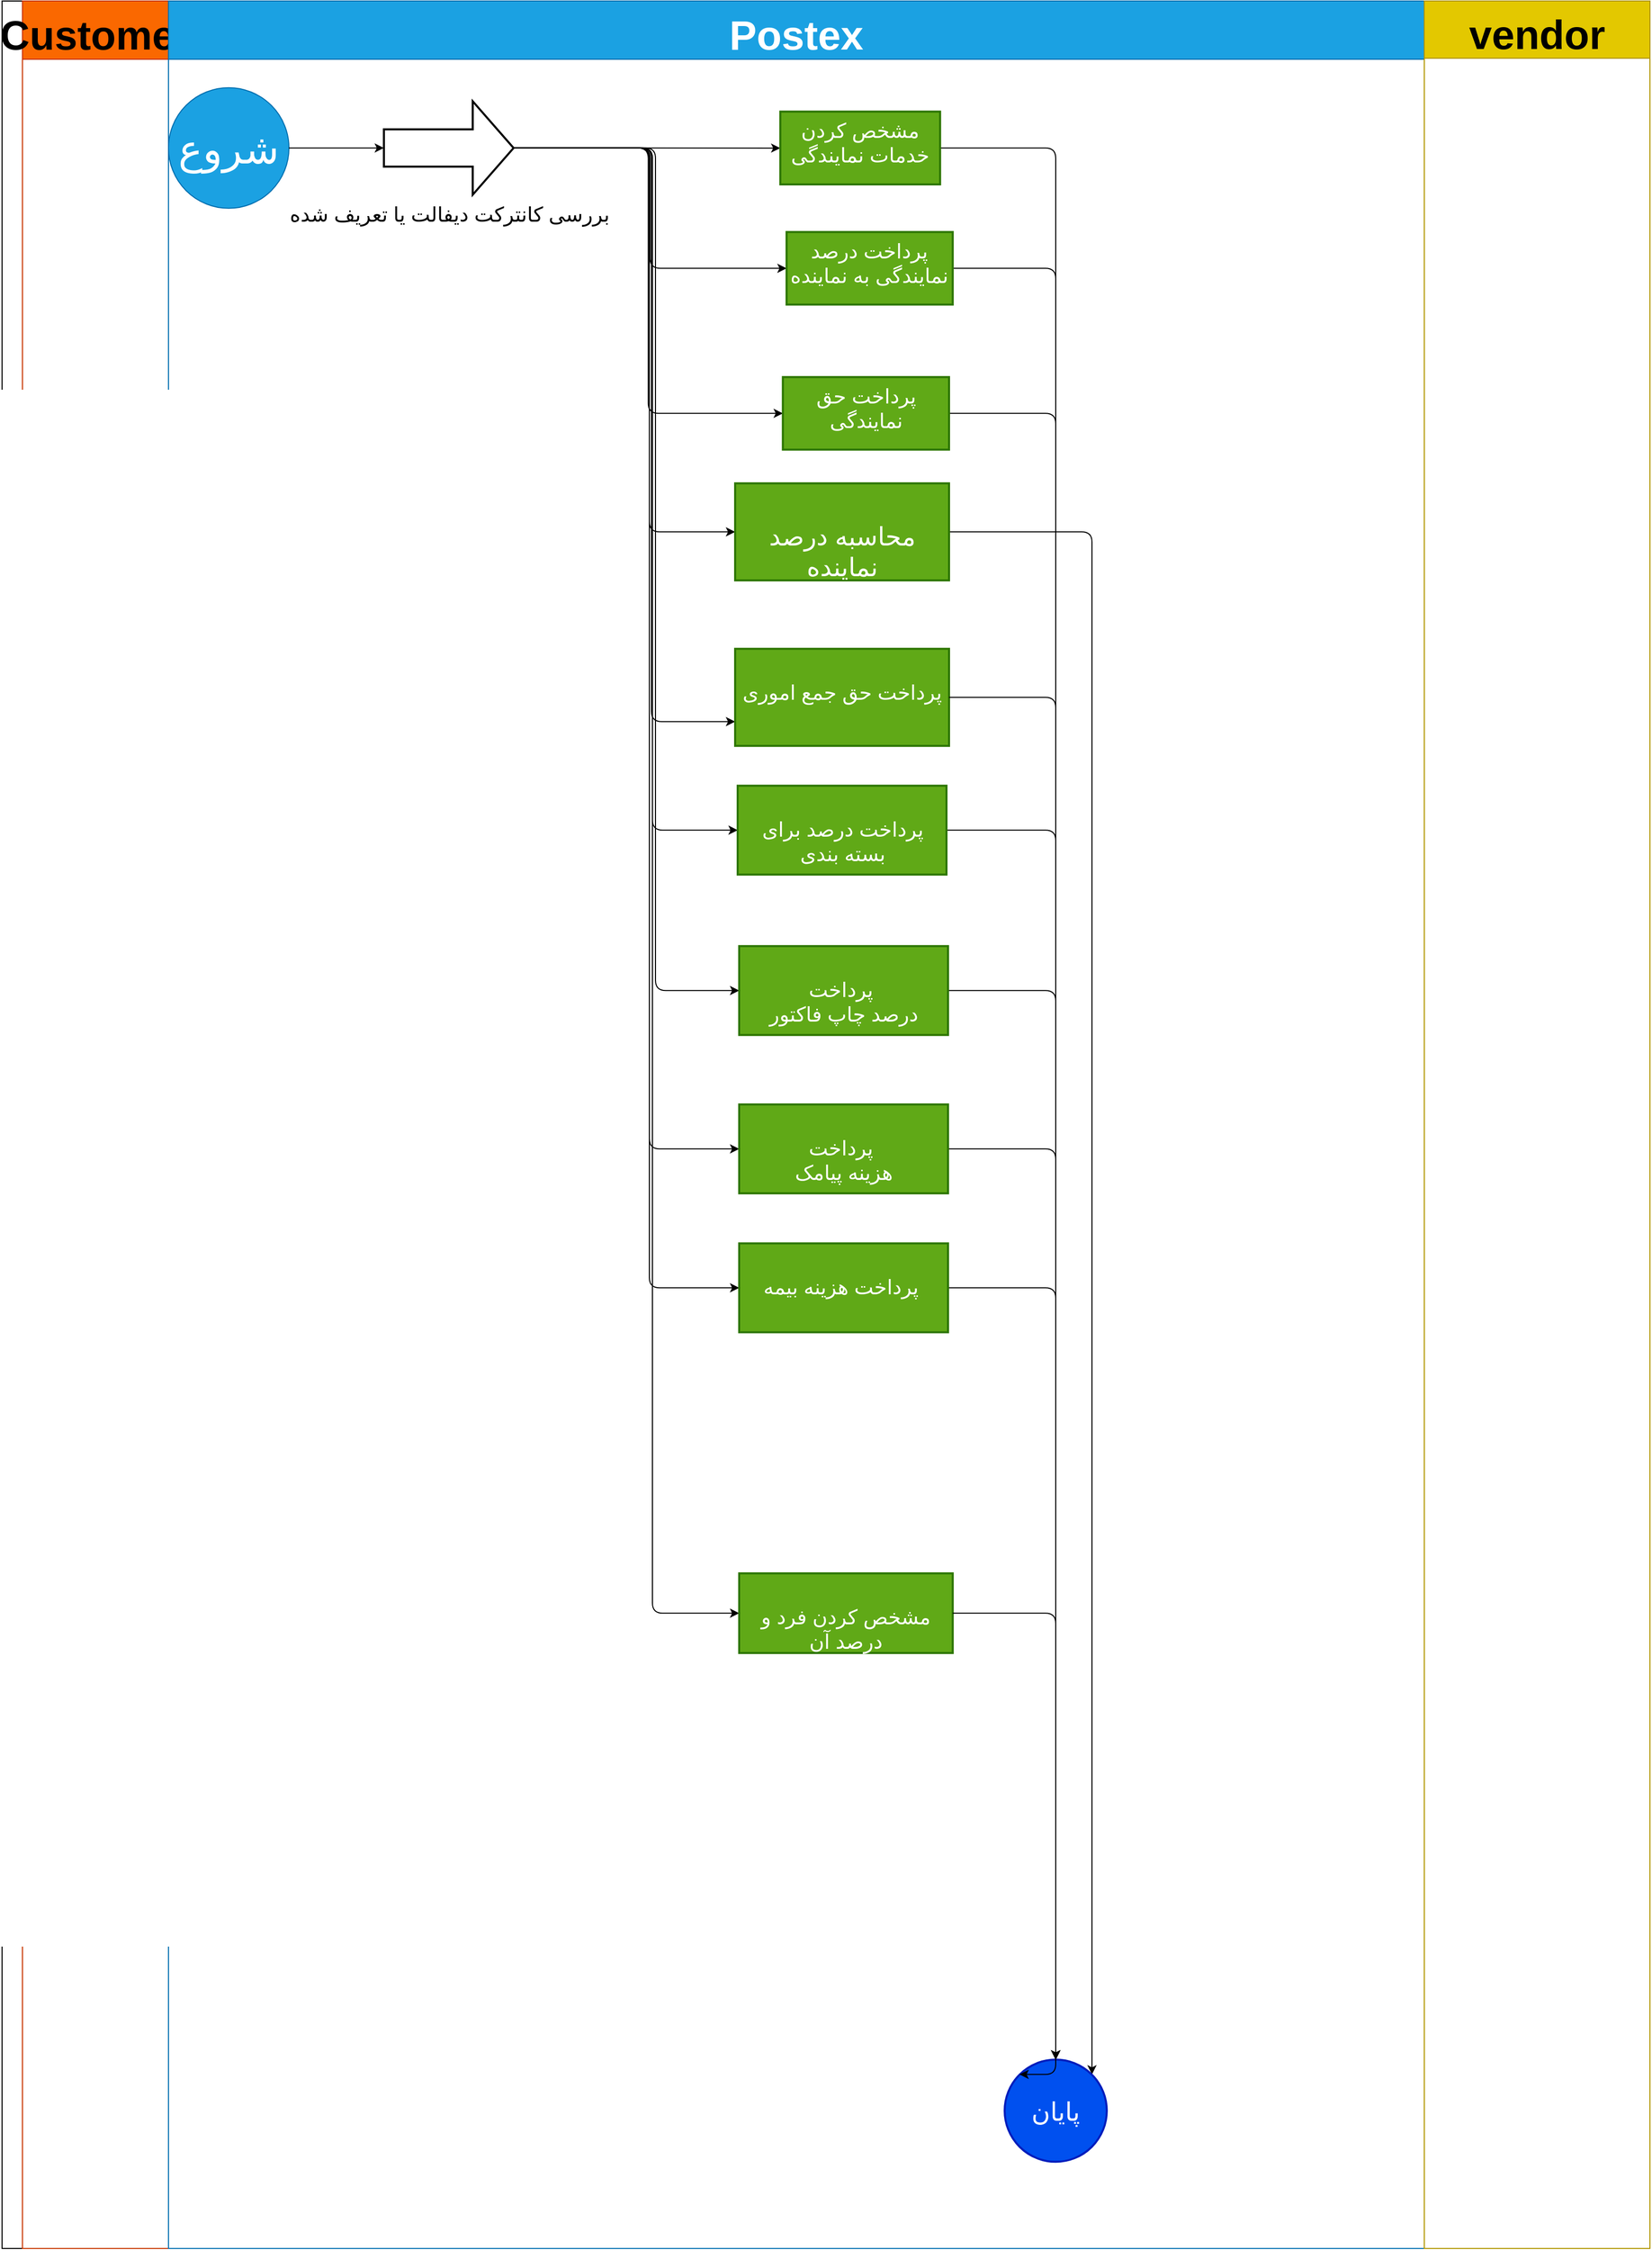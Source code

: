 <mxfile>
    <diagram id="9_zeW4CJBt5na4371-h7" name="Page-1">
        <mxGraphModel dx="322" dy="1134" grid="0" gridSize="10" guides="1" tooltips="1" connect="1" arrows="1" fold="1" page="1" pageScale="1" pageWidth="1654" pageHeight="2336" math="0" shadow="0">
            <root>
                <mxCell id="0"/>
                <mxCell id="1" parent="0"/>
                <mxCell id="54" value="" style="swimlane;childLayout=stackLayout;resizeParent=1;resizeParentMax=0;startSize=20;horizontal=0;horizontalStack=1;fontSize=20;" parent="1" vertex="1">
                    <mxGeometry x="18" y="39" width="1614" height="2200" as="geometry"/>
                </mxCell>
                <mxCell id="55" value="Customer" style="swimlane;startSize=57;fontSize=40;fillColor=#fa6800;fontColor=#000000;strokeColor=#C73500;" parent="54" vertex="1">
                    <mxGeometry x="20" width="143" height="2200" as="geometry"/>
                </mxCell>
                <mxCell id="56" value="Postex" style="swimlane;startSize=57;fontSize=40;fillColor=#1ba1e2;fontColor=#ffffff;strokeColor=#006EAF;" parent="54" vertex="1">
                    <mxGeometry x="163" width="1230" height="2200" as="geometry"/>
                </mxCell>
                <mxCell id="118" style="edgeStyle=orthogonalEdgeStyle;html=1;exitX=1;exitY=0.5;exitDx=0;exitDy=0;exitPerimeter=0;" parent="56" source="63" target="96" edge="1">
                    <mxGeometry relative="1" as="geometry"/>
                </mxCell>
                <mxCell id="120" style="edgeStyle=orthogonalEdgeStyle;html=1;exitX=1;exitY=0.5;exitDx=0;exitDy=0;exitPerimeter=0;entryX=0;entryY=0.5;entryDx=0;entryDy=0;" edge="1" parent="56" source="63" target="99">
                    <mxGeometry relative="1" as="geometry"/>
                </mxCell>
                <mxCell id="121" style="edgeStyle=orthogonalEdgeStyle;html=1;entryX=0;entryY=0.5;entryDx=0;entryDy=0;" edge="1" parent="56" source="63" target="113">
                    <mxGeometry relative="1" as="geometry"/>
                </mxCell>
                <mxCell id="122" style="edgeStyle=orthogonalEdgeStyle;html=1;exitX=1;exitY=0.5;exitDx=0;exitDy=0;exitPerimeter=0;entryX=0;entryY=0.5;entryDx=0;entryDy=0;" edge="1" parent="56" source="63" target="72">
                    <mxGeometry relative="1" as="geometry">
                        <Array as="points">
                            <mxPoint x="471" y="144.13"/>
                            <mxPoint x="471" y="519.13"/>
                        </Array>
                    </mxGeometry>
                </mxCell>
                <mxCell id="123" style="edgeStyle=orthogonalEdgeStyle;html=1;exitX=1;exitY=0.5;exitDx=0;exitDy=0;exitPerimeter=0;entryX=0;entryY=0.75;entryDx=0;entryDy=0;" edge="1" parent="56" source="63" target="74">
                    <mxGeometry relative="1" as="geometry">
                        <Array as="points">
                            <mxPoint x="473" y="144.13"/>
                            <mxPoint x="473" y="705.13"/>
                        </Array>
                    </mxGeometry>
                </mxCell>
                <mxCell id="124" style="edgeStyle=orthogonalEdgeStyle;html=1;exitX=1;exitY=0.5;exitDx=0;exitDy=0;exitPerimeter=0;entryX=0;entryY=0.5;entryDx=0;entryDy=0;" edge="1" parent="56" source="63" target="78">
                    <mxGeometry relative="1" as="geometry">
                        <Array as="points">
                            <mxPoint x="474" y="144"/>
                            <mxPoint x="474" y="812"/>
                        </Array>
                    </mxGeometry>
                </mxCell>
                <mxCell id="125" style="edgeStyle=orthogonalEdgeStyle;html=1;exitX=1;exitY=0.5;exitDx=0;exitDy=0;exitPerimeter=0;entryX=0;entryY=0.5;entryDx=0;entryDy=0;" edge="1" parent="56" source="63" target="80">
                    <mxGeometry relative="1" as="geometry">
                        <Array as="points">
                            <mxPoint x="477" y="144"/>
                            <mxPoint x="477" y="969"/>
                        </Array>
                    </mxGeometry>
                </mxCell>
                <mxCell id="126" style="edgeStyle=orthogonalEdgeStyle;html=1;exitX=1;exitY=0.5;exitDx=0;exitDy=0;exitPerimeter=0;entryX=0;entryY=0.5;entryDx=0;entryDy=0;" edge="1" parent="56" source="63" target="85">
                    <mxGeometry relative="1" as="geometry">
                        <Array as="points">
                            <mxPoint x="471" y="144"/>
                            <mxPoint x="471" y="1124"/>
                        </Array>
                    </mxGeometry>
                </mxCell>
                <mxCell id="127" style="edgeStyle=orthogonalEdgeStyle;html=1;exitX=1;exitY=0.5;exitDx=0;exitDy=0;exitPerimeter=0;entryX=0;entryY=0.5;entryDx=0;entryDy=0;" edge="1" parent="56" source="63" target="87">
                    <mxGeometry relative="1" as="geometry">
                        <Array as="points">
                            <mxPoint x="471" y="144"/>
                            <mxPoint x="471" y="1260"/>
                        </Array>
                    </mxGeometry>
                </mxCell>
                <mxCell id="128" style="edgeStyle=orthogonalEdgeStyle;html=1;exitX=1;exitY=0.5;exitDx=0;exitDy=0;exitPerimeter=0;entryX=0;entryY=0.5;entryDx=0;entryDy=0;" edge="1" parent="56" source="63" target="91">
                    <mxGeometry relative="1" as="geometry">
                        <Array as="points">
                            <mxPoint x="474" y="144"/>
                            <mxPoint x="474" y="1578"/>
                        </Array>
                    </mxGeometry>
                </mxCell>
                <mxCell id="63" value="بررسی کانترکت دیفالت یا تعریف شده" style="verticalLabelPosition=bottom;verticalAlign=top;html=1;strokeWidth=2;shape=mxgraph.arrows2.arrow;dy=0.6;dx=40;notch=0;fontSize=20;" parent="56" vertex="1">
                    <mxGeometry x="211" y="98.13" width="127" height="91.5" as="geometry"/>
                </mxCell>
                <mxCell id="136" style="edgeStyle=orthogonalEdgeStyle;html=1;exitX=1;exitY=0.5;exitDx=0;exitDy=0;entryX=0.855;entryY=0.145;entryDx=0;entryDy=0;entryPerimeter=0;" edge="1" parent="56" source="72" target="93">
                    <mxGeometry relative="1" as="geometry"/>
                </mxCell>
                <mxCell id="72" value="&lt;font style=&quot;font-size: 25px&quot;&gt;&lt;br&gt;محاسبه درصد نماینده&lt;/font&gt;" style="whiteSpace=wrap;html=1;fontSize=20;verticalAlign=top;fillColor=#60a917;strokeColor=#2D7600;fontColor=#ffffff;strokeWidth=2;" parent="56" vertex="1">
                    <mxGeometry x="555" y="472.13" width="209.5" height="95" as="geometry"/>
                </mxCell>
                <mxCell id="74" value="&lt;br&gt;پرداخت حق جمع اموری" style="whiteSpace=wrap;html=1;fontSize=20;verticalAlign=top;fillColor=#60a917;strokeColor=#2D7600;fontColor=#ffffff;strokeWidth=2;" parent="56" vertex="1">
                    <mxGeometry x="555" y="634.13" width="209.5" height="95" as="geometry"/>
                </mxCell>
                <mxCell id="134" style="edgeStyle=orthogonalEdgeStyle;html=1;exitX=1;exitY=0.5;exitDx=0;exitDy=0;" edge="1" parent="56" source="78" target="93">
                    <mxGeometry relative="1" as="geometry"/>
                </mxCell>
                <mxCell id="78" value="&lt;br&gt;پرداخت درصد برای بسته بندی" style="whiteSpace=wrap;html=1;fontSize=20;verticalAlign=top;fillColor=#60a917;strokeColor=#2D7600;fontColor=#ffffff;strokeWidth=2;" parent="56" vertex="1">
                    <mxGeometry x="557.5" y="768.13" width="204.5" height="87" as="geometry"/>
                </mxCell>
                <mxCell id="132" style="edgeStyle=orthogonalEdgeStyle;html=1;exitX=1;exitY=0.5;exitDx=0;exitDy=0;" edge="1" parent="56" source="85" target="93">
                    <mxGeometry relative="1" as="geometry"/>
                </mxCell>
                <mxCell id="85" value="&lt;br&gt;پرداخت&amp;nbsp;&lt;br&gt;هزینه پیامک" style="whiteSpace=wrap;html=1;fontSize=20;verticalAlign=top;fillColor=#60a917;strokeColor=#2D7600;fontColor=#ffffff;strokeWidth=2;" parent="56" vertex="1">
                    <mxGeometry x="559" y="1080.13" width="204.5" height="87" as="geometry"/>
                </mxCell>
                <mxCell id="131" style="edgeStyle=orthogonalEdgeStyle;html=1;exitX=1;exitY=0.5;exitDx=0;exitDy=0;" edge="1" parent="56" source="87" target="93">
                    <mxGeometry relative="1" as="geometry"/>
                </mxCell>
                <mxCell id="87" value="&lt;br&gt;پرداخت هزینه بیمه&amp;nbsp;" style="whiteSpace=wrap;html=1;fontSize=20;verticalAlign=top;fillColor=#60a917;strokeColor=#2D7600;fontColor=#ffffff;strokeWidth=2;" parent="56" vertex="1">
                    <mxGeometry x="559" y="1216.13" width="204.5" height="87" as="geometry"/>
                </mxCell>
                <mxCell id="91" value="&lt;br&gt;مشخص کردن فرد و درصد آن" style="whiteSpace=wrap;html=1;fontSize=20;verticalAlign=top;fillColor=#60a917;strokeColor=#2D7600;fontColor=#ffffff;strokeWidth=2;" parent="56" vertex="1">
                    <mxGeometry x="559" y="1539.13" width="209.13" height="78" as="geometry"/>
                </mxCell>
                <mxCell id="93" value="پایان" style="strokeWidth=2;html=1;shape=mxgraph.flowchart.start_2;whiteSpace=wrap;fontSize=25;fillColor=#0050ef;fontColor=#ffffff;strokeColor=#001DBC;" parent="56" vertex="1">
                    <mxGeometry x="819" y="2015.13" width="100" height="100" as="geometry"/>
                </mxCell>
                <mxCell id="129" style="edgeStyle=orthogonalEdgeStyle;html=1;exitX=1;exitY=0.5;exitDx=0;exitDy=0;entryX=0.5;entryY=0;entryDx=0;entryDy=0;entryPerimeter=0;" edge="1" parent="56" source="96" target="93">
                    <mxGeometry relative="1" as="geometry"/>
                </mxCell>
                <mxCell id="96" value="مشخص کردن خدمات نمایندگی" style="whiteSpace=wrap;html=1;fontSize=20;verticalAlign=top;fillColor=#60a917;strokeColor=#2D7600;fontColor=#ffffff;strokeWidth=2;" parent="56" vertex="1">
                    <mxGeometry x="599.25" y="108.25" width="156.5" height="71.25" as="geometry"/>
                </mxCell>
                <mxCell id="138" style="edgeStyle=orthogonalEdgeStyle;html=1;exitX=1;exitY=0.5;exitDx=0;exitDy=0;" edge="1" parent="56" source="99" target="93">
                    <mxGeometry relative="1" as="geometry"/>
                </mxCell>
                <mxCell id="99" value="پرداخت درصد نمایندگی به نماینده" style="whiteSpace=wrap;html=1;fontSize=20;verticalAlign=top;fillColor=#60a917;strokeColor=#2D7600;fontColor=#ffffff;strokeWidth=2;" parent="56" vertex="1">
                    <mxGeometry x="605.38" y="226.13" width="162.75" height="71.01" as="geometry"/>
                </mxCell>
                <mxCell id="137" style="edgeStyle=orthogonalEdgeStyle;html=1;exitX=1;exitY=0.5;exitDx=0;exitDy=0;entryX=0.145;entryY=0.145;entryDx=0;entryDy=0;entryPerimeter=0;" edge="1" parent="56" source="113" target="93">
                    <mxGeometry relative="1" as="geometry">
                        <Array as="points">
                            <mxPoint x="869" y="404"/>
                            <mxPoint x="869" y="2030"/>
                        </Array>
                    </mxGeometry>
                </mxCell>
                <mxCell id="113" value="پرداخت حق نمایندگی" style="whiteSpace=wrap;html=1;fontSize=20;verticalAlign=top;fillColor=#60a917;strokeColor=#2D7600;fontColor=#ffffff;strokeWidth=2;" parent="56" vertex="1">
                    <mxGeometry x="601.75" y="368.13" width="162.75" height="71.01" as="geometry"/>
                </mxCell>
                <mxCell id="133" style="edgeStyle=orthogonalEdgeStyle;html=1;exitX=1;exitY=0.5;exitDx=0;exitDy=0;" edge="1" parent="56" source="80" target="93">
                    <mxGeometry relative="1" as="geometry"/>
                </mxCell>
                <mxCell id="80" value="&lt;br&gt;پرداخت&amp;nbsp;&lt;br&gt;درصد چاپ فاکتور" style="whiteSpace=wrap;html=1;fontSize=20;verticalAlign=top;fillColor=#60a917;strokeColor=#2D7600;fontColor=#ffffff;strokeWidth=2;" parent="56" vertex="1">
                    <mxGeometry x="559" y="925.13" width="204.5" height="87" as="geometry"/>
                </mxCell>
                <mxCell id="58" value="شروع" style="ellipse;whiteSpace=wrap;html=1;aspect=fixed;fontSize=40;fillColor=#1ba1e2;fontColor=#ffffff;strokeColor=#006EAF;" parent="56" vertex="1">
                    <mxGeometry y="84.87" width="118" height="118" as="geometry"/>
                </mxCell>
                <mxCell id="119" style="edgeStyle=orthogonalEdgeStyle;html=1;exitX=1;exitY=0.5;exitDx=0;exitDy=0;" parent="56" source="58" target="63" edge="1">
                    <mxGeometry relative="1" as="geometry"/>
                </mxCell>
                <mxCell id="135" style="edgeStyle=orthogonalEdgeStyle;html=1;exitX=1;exitY=0.5;exitDx=0;exitDy=0;entryX=0.5;entryY=0;entryDx=0;entryDy=0;entryPerimeter=0;" edge="1" parent="56" source="74" target="93">
                    <mxGeometry relative="1" as="geometry">
                        <mxPoint x="1175.0" y="2032.13" as="targetPoint"/>
                    </mxGeometry>
                </mxCell>
                <mxCell id="130" style="edgeStyle=orthogonalEdgeStyle;html=1;exitX=1;exitY=0.5;exitDx=0;exitDy=0;" edge="1" parent="56" source="91" target="93">
                    <mxGeometry relative="1" as="geometry">
                        <mxPoint x="1179.0" y="2026.13" as="targetPoint"/>
                    </mxGeometry>
                </mxCell>
                <mxCell id="57" value="vendor" style="swimlane;startSize=56;fontSize=40;fillColor=#e3c800;fontColor=#000000;strokeColor=#B09500;" parent="54" vertex="1">
                    <mxGeometry x="1393" width="221" height="2200" as="geometry"/>
                </mxCell>
            </root>
        </mxGraphModel>
    </diagram>
</mxfile>